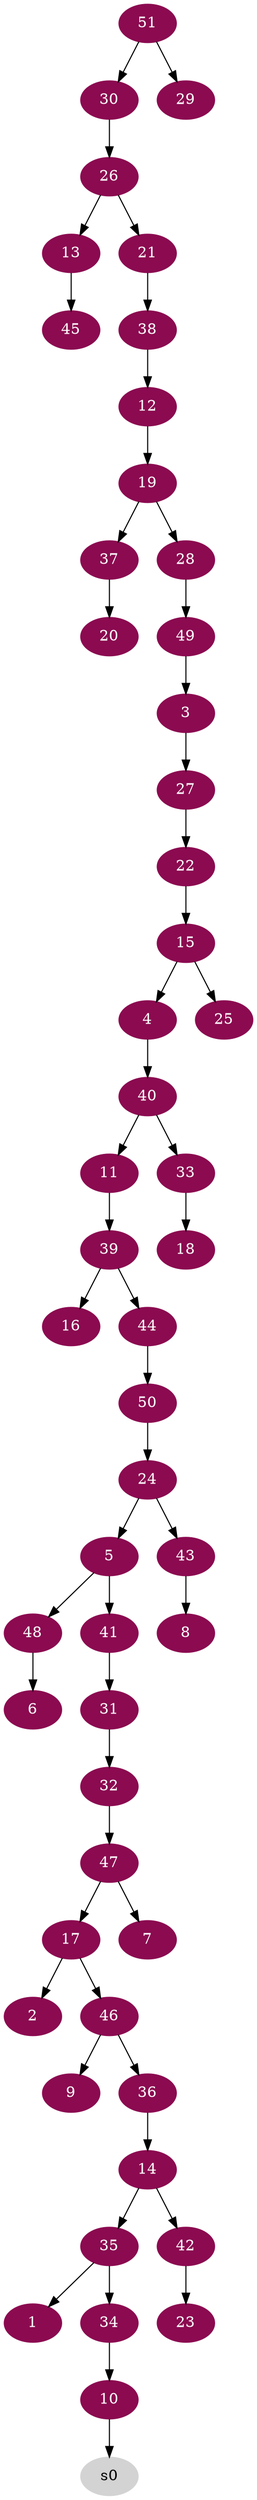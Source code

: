 digraph G {
node [color=deeppink4, style=filled, fontcolor=white];
35 -> 1;
17 -> 2;
49 -> 3;
15 -> 4;
24 -> 5;
48 -> 6;
47 -> 7;
43 -> 8;
46 -> 9;
34 -> 10;
40 -> 11;
38 -> 12;
26 -> 13;
36 -> 14;
22 -> 15;
39 -> 16;
47 -> 17;
33 -> 18;
12 -> 19;
37 -> 20;
26 -> 21;
27 -> 22;
42 -> 23;
50 -> 24;
15 -> 25;
30 -> 26;
3 -> 27;
19 -> 28;
51 -> 29;
51 -> 30;
41 -> 31;
31 -> 32;
40 -> 33;
35 -> 34;
14 -> 35;
46 -> 36;
19 -> 37;
21 -> 38;
11 -> 39;
4 -> 40;
5 -> 41;
14 -> 42;
24 -> 43;
39 -> 44;
13 -> 45;
17 -> 46;
32 -> 47;
5 -> 48;
28 -> 49;
44 -> 50;
node [color=lightgrey, style=filled, fontcolor=black];
10 -> s0;
}
